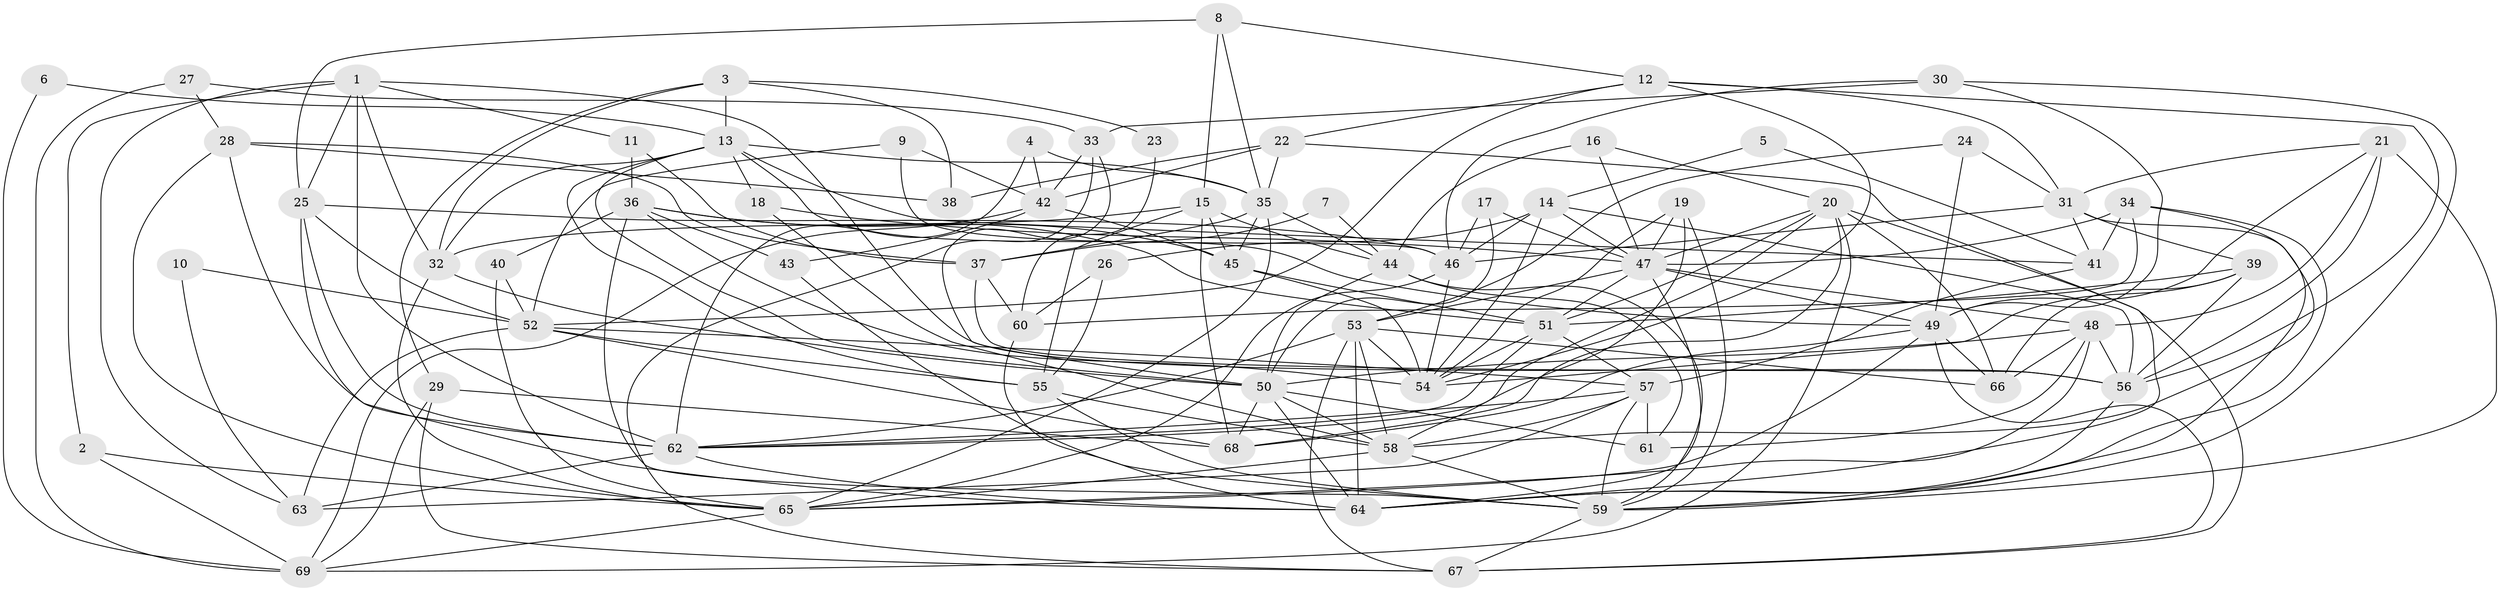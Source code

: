 // original degree distribution, {3: 0.2463768115942029, 2: 0.13043478260869565, 5: 0.2246376811594203, 6: 0.06521739130434782, 4: 0.2898550724637681, 8: 0.007246376811594203, 7: 0.028985507246376812, 9: 0.007246376811594203}
// Generated by graph-tools (version 1.1) at 2025/50/03/09/25 03:50:03]
// undirected, 69 vertices, 198 edges
graph export_dot {
graph [start="1"]
  node [color=gray90,style=filled];
  1;
  2;
  3;
  4;
  5;
  6;
  7;
  8;
  9;
  10;
  11;
  12;
  13;
  14;
  15;
  16;
  17;
  18;
  19;
  20;
  21;
  22;
  23;
  24;
  25;
  26;
  27;
  28;
  29;
  30;
  31;
  32;
  33;
  34;
  35;
  36;
  37;
  38;
  39;
  40;
  41;
  42;
  43;
  44;
  45;
  46;
  47;
  48;
  49;
  50;
  51;
  52;
  53;
  54;
  55;
  56;
  57;
  58;
  59;
  60;
  61;
  62;
  63;
  64;
  65;
  66;
  67;
  68;
  69;
  1 -- 2 [weight=1.0];
  1 -- 11 [weight=1.0];
  1 -- 25 [weight=1.0];
  1 -- 32 [weight=1.0];
  1 -- 56 [weight=1.0];
  1 -- 62 [weight=1.0];
  1 -- 63 [weight=1.0];
  2 -- 65 [weight=1.0];
  2 -- 69 [weight=1.0];
  3 -- 13 [weight=1.0];
  3 -- 23 [weight=1.0];
  3 -- 29 [weight=1.0];
  3 -- 32 [weight=1.0];
  3 -- 38 [weight=1.0];
  4 -- 35 [weight=1.0];
  4 -- 42 [weight=1.0];
  4 -- 62 [weight=1.0];
  5 -- 14 [weight=1.0];
  5 -- 41 [weight=1.0];
  6 -- 13 [weight=1.0];
  6 -- 69 [weight=1.0];
  7 -- 37 [weight=1.0];
  7 -- 44 [weight=1.0];
  8 -- 12 [weight=1.0];
  8 -- 15 [weight=1.0];
  8 -- 25 [weight=1.0];
  8 -- 35 [weight=1.0];
  9 -- 42 [weight=1.0];
  9 -- 46 [weight=1.0];
  9 -- 52 [weight=1.0];
  10 -- 52 [weight=1.0];
  10 -- 63 [weight=1.0];
  11 -- 36 [weight=1.0];
  11 -- 37 [weight=1.0];
  12 -- 22 [weight=1.0];
  12 -- 31 [weight=1.0];
  12 -- 52 [weight=1.0];
  12 -- 54 [weight=1.0];
  12 -- 56 [weight=1.0];
  13 -- 18 [weight=1.0];
  13 -- 32 [weight=1.0];
  13 -- 35 [weight=1.0];
  13 -- 41 [weight=1.0];
  13 -- 49 [weight=1.0];
  13 -- 50 [weight=1.0];
  13 -- 55 [weight=1.0];
  14 -- 26 [weight=1.0];
  14 -- 46 [weight=1.0];
  14 -- 47 [weight=1.0];
  14 -- 54 [weight=1.0];
  14 -- 56 [weight=1.0];
  15 -- 32 [weight=1.0];
  15 -- 44 [weight=1.0];
  15 -- 45 [weight=1.0];
  15 -- 55 [weight=1.0];
  15 -- 68 [weight=1.0];
  16 -- 20 [weight=1.0];
  16 -- 44 [weight=1.0];
  16 -- 47 [weight=1.0];
  17 -- 46 [weight=1.0];
  17 -- 47 [weight=1.0];
  17 -- 50 [weight=1.0];
  18 -- 47 [weight=1.0];
  18 -- 58 [weight=1.0];
  19 -- 47 [weight=1.0];
  19 -- 54 [weight=1.0];
  19 -- 58 [weight=1.0];
  19 -- 59 [weight=1.0];
  20 -- 47 [weight=1.0];
  20 -- 51 [weight=1.0];
  20 -- 62 [weight=1.0];
  20 -- 66 [weight=1.0];
  20 -- 67 [weight=1.0];
  20 -- 68 [weight=1.0];
  20 -- 69 [weight=1.0];
  21 -- 31 [weight=1.0];
  21 -- 48 [weight=1.0];
  21 -- 49 [weight=1.0];
  21 -- 56 [weight=2.0];
  21 -- 59 [weight=1.0];
  22 -- 35 [weight=1.0];
  22 -- 38 [weight=1.0];
  22 -- 42 [weight=1.0];
  22 -- 64 [weight=1.0];
  23 -- 60 [weight=1.0];
  24 -- 31 [weight=1.0];
  24 -- 49 [weight=1.0];
  24 -- 53 [weight=2.0];
  25 -- 46 [weight=1.0];
  25 -- 52 [weight=1.0];
  25 -- 62 [weight=1.0];
  25 -- 64 [weight=1.0];
  26 -- 55 [weight=1.0];
  26 -- 60 [weight=1.0];
  27 -- 28 [weight=1.0];
  27 -- 33 [weight=1.0];
  27 -- 69 [weight=2.0];
  28 -- 37 [weight=1.0];
  28 -- 38 [weight=1.0];
  28 -- 62 [weight=1.0];
  28 -- 65 [weight=1.0];
  29 -- 67 [weight=1.0];
  29 -- 68 [weight=1.0];
  29 -- 69 [weight=1.0];
  30 -- 33 [weight=1.0];
  30 -- 46 [weight=1.0];
  30 -- 49 [weight=1.0];
  30 -- 64 [weight=1.0];
  31 -- 39 [weight=1.0];
  31 -- 41 [weight=1.0];
  31 -- 46 [weight=1.0];
  31 -- 59 [weight=1.0];
  32 -- 50 [weight=1.0];
  32 -- 65 [weight=1.0];
  33 -- 42 [weight=1.0];
  33 -- 50 [weight=1.0];
  33 -- 67 [weight=1.0];
  34 -- 41 [weight=1.0];
  34 -- 47 [weight=1.0];
  34 -- 58 [weight=1.0];
  34 -- 60 [weight=1.0];
  34 -- 64 [weight=1.0];
  35 -- 37 [weight=1.0];
  35 -- 44 [weight=1.0];
  35 -- 45 [weight=1.0];
  35 -- 65 [weight=1.0];
  36 -- 40 [weight=1.0];
  36 -- 43 [weight=1.0];
  36 -- 45 [weight=1.0];
  36 -- 51 [weight=1.0];
  36 -- 54 [weight=1.0];
  36 -- 59 [weight=1.0];
  37 -- 56 [weight=1.0];
  37 -- 60 [weight=1.0];
  39 -- 51 [weight=1.0];
  39 -- 54 [weight=1.0];
  39 -- 56 [weight=1.0];
  39 -- 66 [weight=1.0];
  40 -- 52 [weight=1.0];
  40 -- 65 [weight=1.0];
  41 -- 57 [weight=1.0];
  42 -- 43 [weight=1.0];
  42 -- 45 [weight=1.0];
  42 -- 69 [weight=1.0];
  43 -- 59 [weight=1.0];
  44 -- 50 [weight=1.0];
  44 -- 59 [weight=1.0];
  44 -- 61 [weight=1.0];
  45 -- 51 [weight=1.0];
  45 -- 54 [weight=1.0];
  46 -- 54 [weight=1.0];
  46 -- 65 [weight=1.0];
  47 -- 48 [weight=1.0];
  47 -- 49 [weight=1.0];
  47 -- 51 [weight=1.0];
  47 -- 53 [weight=1.0];
  47 -- 64 [weight=1.0];
  48 -- 50 [weight=1.0];
  48 -- 56 [weight=1.0];
  48 -- 61 [weight=1.0];
  48 -- 65 [weight=1.0];
  48 -- 66 [weight=1.0];
  49 -- 65 [weight=1.0];
  49 -- 66 [weight=1.0];
  49 -- 67 [weight=1.0];
  49 -- 68 [weight=1.0];
  50 -- 58 [weight=1.0];
  50 -- 61 [weight=1.0];
  50 -- 64 [weight=1.0];
  50 -- 68 [weight=1.0];
  51 -- 54 [weight=1.0];
  51 -- 57 [weight=1.0];
  51 -- 62 [weight=1.0];
  52 -- 55 [weight=1.0];
  52 -- 57 [weight=1.0];
  52 -- 63 [weight=1.0];
  52 -- 68 [weight=1.0];
  53 -- 54 [weight=1.0];
  53 -- 58 [weight=1.0];
  53 -- 62 [weight=1.0];
  53 -- 64 [weight=1.0];
  53 -- 66 [weight=1.0];
  53 -- 67 [weight=1.0];
  55 -- 58 [weight=1.0];
  55 -- 59 [weight=1.0];
  56 -- 59 [weight=1.0];
  57 -- 58 [weight=1.0];
  57 -- 59 [weight=1.0];
  57 -- 61 [weight=1.0];
  57 -- 62 [weight=1.0];
  57 -- 63 [weight=1.0];
  58 -- 59 [weight=1.0];
  58 -- 65 [weight=1.0];
  59 -- 67 [weight=1.0];
  60 -- 64 [weight=1.0];
  62 -- 63 [weight=2.0];
  62 -- 64 [weight=1.0];
  65 -- 69 [weight=1.0];
}
